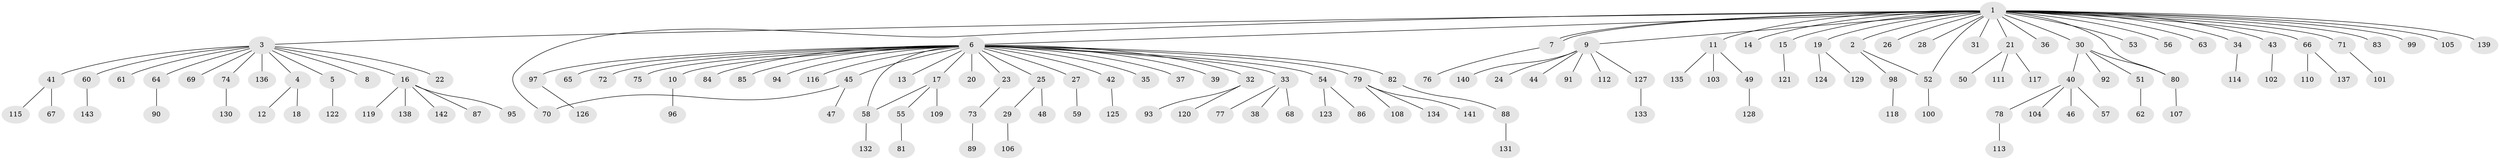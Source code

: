 // Generated by graph-tools (version 1.1) at 2025/01/03/09/25 03:01:43]
// undirected, 143 vertices, 147 edges
graph export_dot {
graph [start="1"]
  node [color=gray90,style=filled];
  1;
  2;
  3;
  4;
  5;
  6;
  7;
  8;
  9;
  10;
  11;
  12;
  13;
  14;
  15;
  16;
  17;
  18;
  19;
  20;
  21;
  22;
  23;
  24;
  25;
  26;
  27;
  28;
  29;
  30;
  31;
  32;
  33;
  34;
  35;
  36;
  37;
  38;
  39;
  40;
  41;
  42;
  43;
  44;
  45;
  46;
  47;
  48;
  49;
  50;
  51;
  52;
  53;
  54;
  55;
  56;
  57;
  58;
  59;
  60;
  61;
  62;
  63;
  64;
  65;
  66;
  67;
  68;
  69;
  70;
  71;
  72;
  73;
  74;
  75;
  76;
  77;
  78;
  79;
  80;
  81;
  82;
  83;
  84;
  85;
  86;
  87;
  88;
  89;
  90;
  91;
  92;
  93;
  94;
  95;
  96;
  97;
  98;
  99;
  100;
  101;
  102;
  103;
  104;
  105;
  106;
  107;
  108;
  109;
  110;
  111;
  112;
  113;
  114;
  115;
  116;
  117;
  118;
  119;
  120;
  121;
  122;
  123;
  124;
  125;
  126;
  127;
  128;
  129;
  130;
  131;
  132;
  133;
  134;
  135;
  136;
  137;
  138;
  139;
  140;
  141;
  142;
  143;
  1 -- 2;
  1 -- 3;
  1 -- 6;
  1 -- 7;
  1 -- 7;
  1 -- 9;
  1 -- 11;
  1 -- 14;
  1 -- 15;
  1 -- 19;
  1 -- 21;
  1 -- 26;
  1 -- 28;
  1 -- 30;
  1 -- 31;
  1 -- 34;
  1 -- 36;
  1 -- 43;
  1 -- 52;
  1 -- 53;
  1 -- 56;
  1 -- 63;
  1 -- 66;
  1 -- 70;
  1 -- 71;
  1 -- 80;
  1 -- 83;
  1 -- 99;
  1 -- 105;
  1 -- 139;
  2 -- 52;
  2 -- 98;
  3 -- 4;
  3 -- 5;
  3 -- 8;
  3 -- 16;
  3 -- 22;
  3 -- 41;
  3 -- 60;
  3 -- 61;
  3 -- 64;
  3 -- 69;
  3 -- 74;
  3 -- 136;
  4 -- 12;
  4 -- 18;
  5 -- 122;
  6 -- 10;
  6 -- 13;
  6 -- 17;
  6 -- 20;
  6 -- 23;
  6 -- 25;
  6 -- 27;
  6 -- 32;
  6 -- 33;
  6 -- 35;
  6 -- 37;
  6 -- 39;
  6 -- 42;
  6 -- 45;
  6 -- 54;
  6 -- 58;
  6 -- 65;
  6 -- 72;
  6 -- 75;
  6 -- 79;
  6 -- 82;
  6 -- 84;
  6 -- 85;
  6 -- 94;
  6 -- 97;
  6 -- 116;
  7 -- 76;
  9 -- 24;
  9 -- 44;
  9 -- 91;
  9 -- 112;
  9 -- 127;
  9 -- 140;
  10 -- 96;
  11 -- 49;
  11 -- 103;
  11 -- 135;
  15 -- 121;
  16 -- 87;
  16 -- 95;
  16 -- 119;
  16 -- 138;
  16 -- 142;
  17 -- 55;
  17 -- 58;
  17 -- 109;
  19 -- 124;
  19 -- 129;
  21 -- 50;
  21 -- 111;
  21 -- 117;
  23 -- 73;
  25 -- 29;
  25 -- 48;
  27 -- 59;
  29 -- 106;
  30 -- 40;
  30 -- 51;
  30 -- 80;
  30 -- 92;
  32 -- 93;
  32 -- 120;
  33 -- 38;
  33 -- 68;
  33 -- 77;
  34 -- 114;
  40 -- 46;
  40 -- 57;
  40 -- 78;
  40 -- 104;
  41 -- 67;
  41 -- 115;
  42 -- 125;
  43 -- 102;
  45 -- 47;
  45 -- 70;
  49 -- 128;
  51 -- 62;
  52 -- 100;
  54 -- 86;
  54 -- 123;
  55 -- 81;
  58 -- 132;
  60 -- 143;
  64 -- 90;
  66 -- 110;
  66 -- 137;
  71 -- 101;
  73 -- 89;
  74 -- 130;
  78 -- 113;
  79 -- 108;
  79 -- 134;
  79 -- 141;
  80 -- 107;
  82 -- 88;
  88 -- 131;
  97 -- 126;
  98 -- 118;
  127 -- 133;
}
